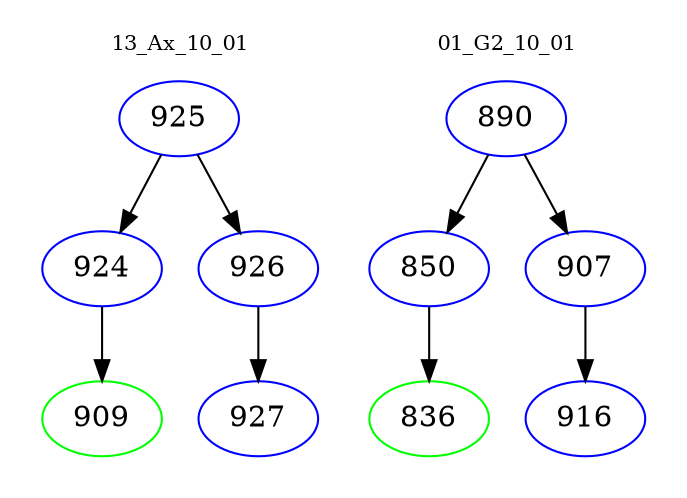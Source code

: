 digraph{
subgraph cluster_0 {
color = white
label = "13_Ax_10_01";
fontsize=10;
T0_925 [label="925", color="blue"]
T0_925 -> T0_924 [color="black"]
T0_924 [label="924", color="blue"]
T0_924 -> T0_909 [color="black"]
T0_909 [label="909", color="green"]
T0_925 -> T0_926 [color="black"]
T0_926 [label="926", color="blue"]
T0_926 -> T0_927 [color="black"]
T0_927 [label="927", color="blue"]
}
subgraph cluster_1 {
color = white
label = "01_G2_10_01";
fontsize=10;
T1_890 [label="890", color="blue"]
T1_890 -> T1_850 [color="black"]
T1_850 [label="850", color="blue"]
T1_850 -> T1_836 [color="black"]
T1_836 [label="836", color="green"]
T1_890 -> T1_907 [color="black"]
T1_907 [label="907", color="blue"]
T1_907 -> T1_916 [color="black"]
T1_916 [label="916", color="blue"]
}
}
